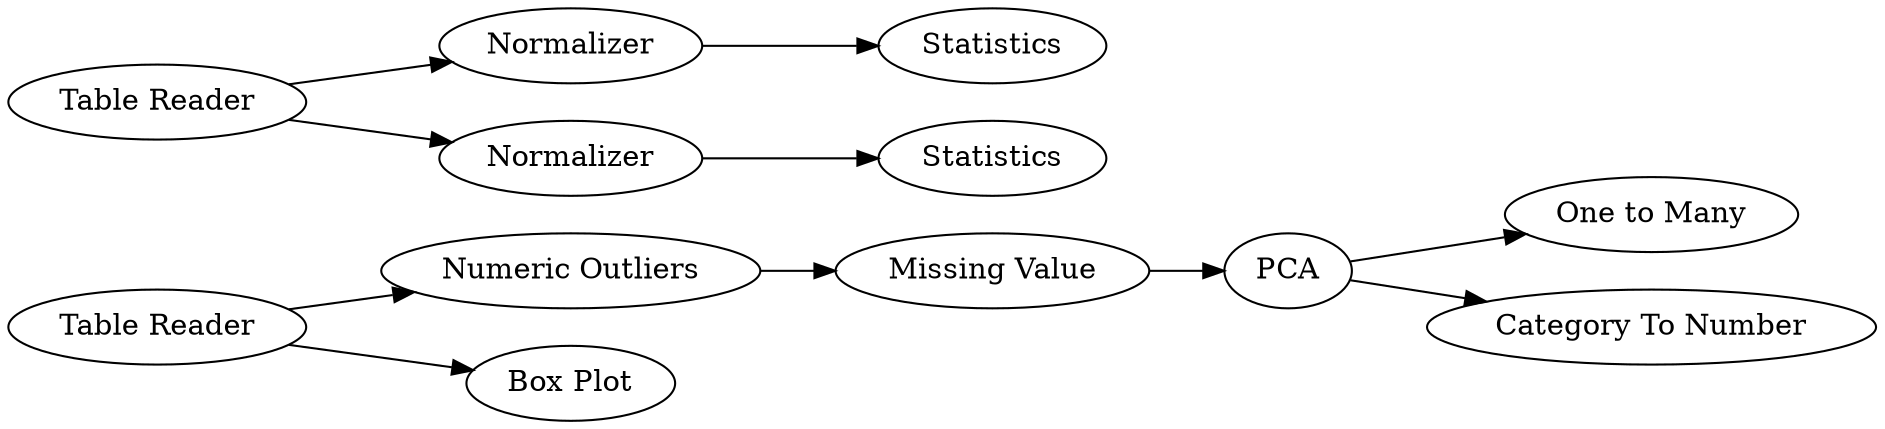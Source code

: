 digraph {
	97 -> 126
	95 -> 97
	135 -> 137
	135 -> 136
	137 -> 138
	126 -> 129
	129 -> 128
	136 -> 139
	129 -> 127
	95 -> 100
	126 [label="Missing Value"]
	137 [label=Normalizer]
	139 [label=Statistics]
	128 [label="One to Many"]
	127 [label="Category To Number"]
	136 [label=Normalizer]
	97 [label="Numeric Outliers"]
	138 [label=Statistics]
	95 [label="Table Reader"]
	100 [label="Box Plot"]
	135 [label="Table Reader"]
	129 [label=PCA]
	rankdir=LR
}
